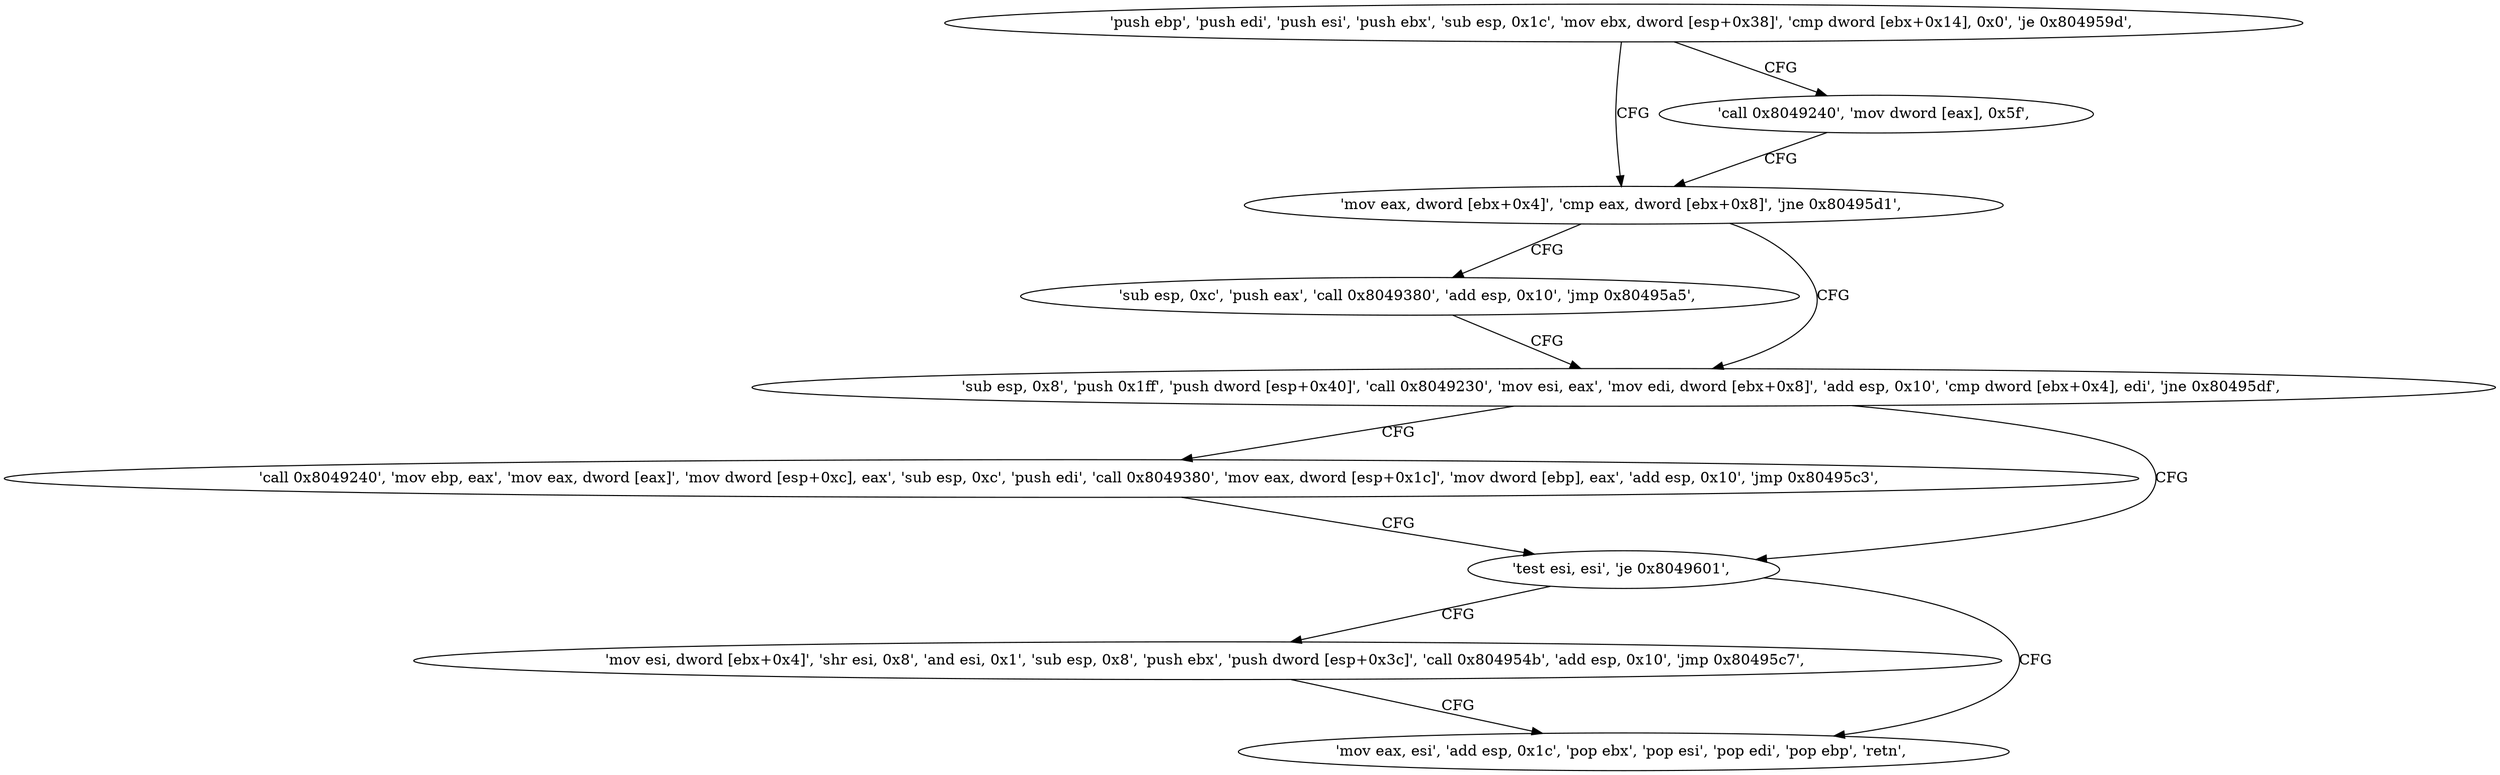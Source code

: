 digraph "func" {
"134518145" [label = "'push ebp', 'push edi', 'push esi', 'push ebx', 'sub esp, 0x1c', 'mov ebx, dword [esp+0x38]', 'cmp dword [ebx+0x14], 0x0', 'je 0x804959d', " ]
"134518173" [label = "'mov eax, dword [ebx+0x4]', 'cmp eax, dword [ebx+0x8]', 'jne 0x80495d1', " ]
"134518162" [label = "'call 0x8049240', 'mov dword [eax], 0x5f', " ]
"134518225" [label = "'sub esp, 0xc', 'push eax', 'call 0x8049380', 'add esp, 0x10', 'jmp 0x80495a5', " ]
"134518181" [label = "'sub esp, 0x8', 'push 0x1ff', 'push dword [esp+0x40]', 'call 0x8049230', 'mov esi, eax', 'mov edi, dword [ebx+0x8]', 'add esp, 0x10', 'cmp dword [ebx+0x4], edi', 'jne 0x80495df', " ]
"134518239" [label = "'call 0x8049240', 'mov ebp, eax', 'mov eax, dword [eax]', 'mov dword [esp+0xc], eax', 'sub esp, 0xc', 'push edi', 'call 0x8049380', 'mov eax, dword [esp+0x1c]', 'mov dword [ebp], eax', 'add esp, 0x10', 'jmp 0x80495c3', " ]
"134518211" [label = "'test esi, esi', 'je 0x8049601', " ]
"134518273" [label = "'mov esi, dword [ebx+0x4]', 'shr esi, 0x8', 'and esi, 0x1', 'sub esp, 0x8', 'push ebx', 'push dword [esp+0x3c]', 'call 0x804954b', 'add esp, 0x10', 'jmp 0x80495c7', " ]
"134518215" [label = "'mov eax, esi', 'add esp, 0x1c', 'pop ebx', 'pop esi', 'pop edi', 'pop ebp', 'retn', " ]
"134518145" -> "134518173" [ label = "CFG" ]
"134518145" -> "134518162" [ label = "CFG" ]
"134518173" -> "134518225" [ label = "CFG" ]
"134518173" -> "134518181" [ label = "CFG" ]
"134518162" -> "134518173" [ label = "CFG" ]
"134518225" -> "134518181" [ label = "CFG" ]
"134518181" -> "134518239" [ label = "CFG" ]
"134518181" -> "134518211" [ label = "CFG" ]
"134518239" -> "134518211" [ label = "CFG" ]
"134518211" -> "134518273" [ label = "CFG" ]
"134518211" -> "134518215" [ label = "CFG" ]
"134518273" -> "134518215" [ label = "CFG" ]
}
